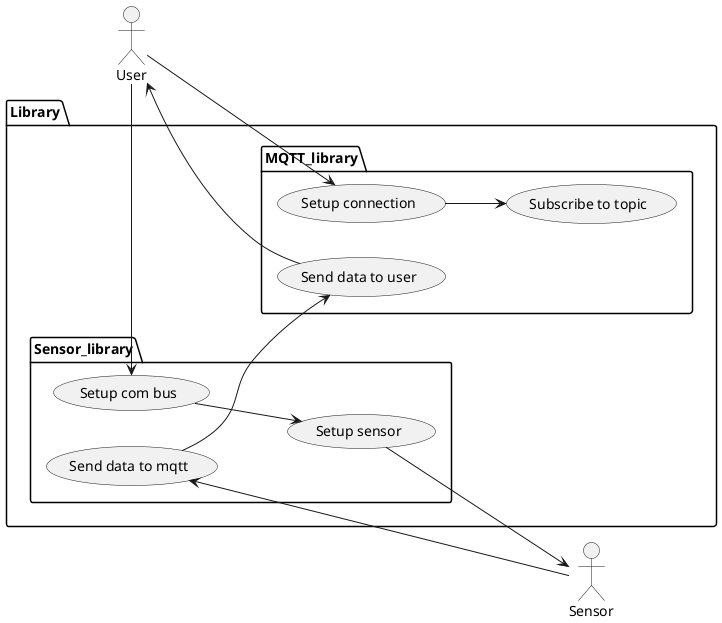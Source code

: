 @startuml SHT31 use case diagram
left to right direction
actor User   as user
actor Sensor as sensor

package Library {
  package Sensor_library {
    usecase "Setup com bus"     as UC11
    usecase "Setup sensor"      as UC12
    usecase "Send data to mqtt" as UC13
  }

  package MQTT_library {
    usecase "Setup connection"  as UC21
    usecase "Subscribe to topic"as UC22
    usecase "Send data to user" as UC23
  }
}

user     --> UC11
user     --> UC21
UC21     --> UC22
UC11     --> UC12
UC12     --> sensor
sensor   --> UC13
UC13     --> UC23
UC23     --> user
@enduml
